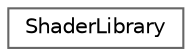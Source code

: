 digraph "Graphical Class Hierarchy"
{
 // LATEX_PDF_SIZE
  bgcolor="transparent";
  edge [fontname=Helvetica,fontsize=10,labelfontname=Helvetica,labelfontsize=10];
  node [fontname=Helvetica,fontsize=10,shape=box,height=0.2,width=0.4];
  rankdir="LR";
  Node0 [label="ShaderLibrary",height=0.2,width=0.4,color="grey40", fillcolor="white", style="filled",URL="$d3/d7f/struct_shader_library.html",tooltip=" "];
}
